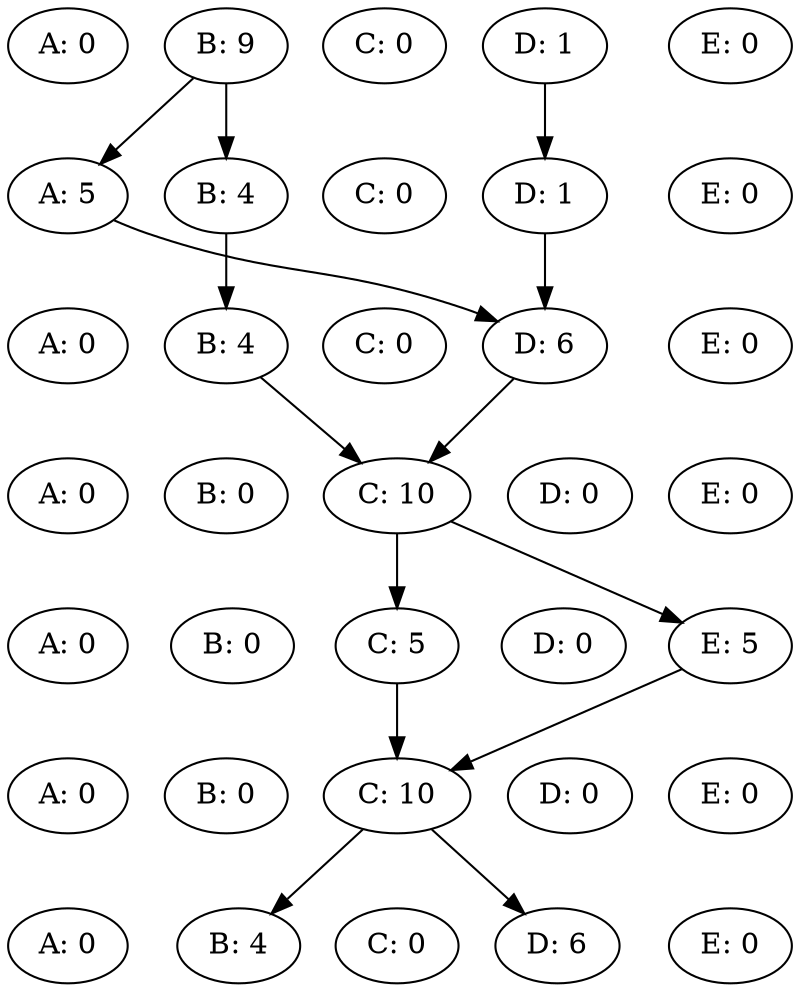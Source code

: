 digraph {
A0 [label="A: 0"];
B0 [label="B: 9"];
C0 [label="C: 0"];
D0 [label="D: 1"];
E0 [label="E: 0"];
rank = same {A0 -> B0 -> C0 -> D0 -> E0 [style=invis] }A1 [label="A: 5"];
B1 [label="B: 4"];
C1 [label="C: 0"];
D1 [label="D: 1"];
E1 [label="E: 0"];
rank = same {A1 -> B1 -> C1 -> D1 -> E1 [style=invis] }B0 -> A1
B0 -> B1
D0 -> D1
A2 [label="A: 0"];
B2 [label="B: 4"];
C2 [label="C: 0"];
D2 [label="D: 6"];
E2 [label="E: 0"];
rank = same {A2 -> B2 -> C2 -> D2 -> E2 [style=invis] }A1 -> D2
B1 -> B2
D1 -> D2
A3 [label="A: 0"];
B3 [label="B: 0"];
C3 [label="C: 10"];
D3 [label="D: 0"];
E3 [label="E: 0"];
rank = same {A3 -> B3 -> C3 -> D3 -> E3 [style=invis] }B2 -> C3
D2 -> C3
A4 [label="A: 0"];
B4 [label="B: 0"];
C4 [label="C: 5"];
D4 [label="D: 0"];
E4 [label="E: 5"];
rank = same {A4 -> B4 -> C4 -> D4 -> E4 [style=invis] }C3 -> C4
C3 -> E4
A5 [label="A: 0"];
B5 [label="B: 0"];
C5 [label="C: 10"];
D5 [label="D: 0"];
E5 [label="E: 0"];
rank = same {A5 -> B5 -> C5 -> D5 -> E5 [style=invis] }C4 -> C5
E4 -> C5
A6 [label="A: 0"];
B6 [label="B: 4"];
C6 [label="C: 0"];
D6 [label="D: 6"];
E6 [label="E: 0"];
rank = same {A6 -> B6 -> C6 -> D6 -> E6 [style=invis] }C5 -> B6
C5 -> D6
A0 -> A1 -> A2 -> A3 -> A4 -> A5 -> A6 [ style=invis; weight=1000 ]
E0 -> E1 -> E2 -> E3 -> E4 -> E5 -> E6 [ style=invis; weight=1000 ]
}
